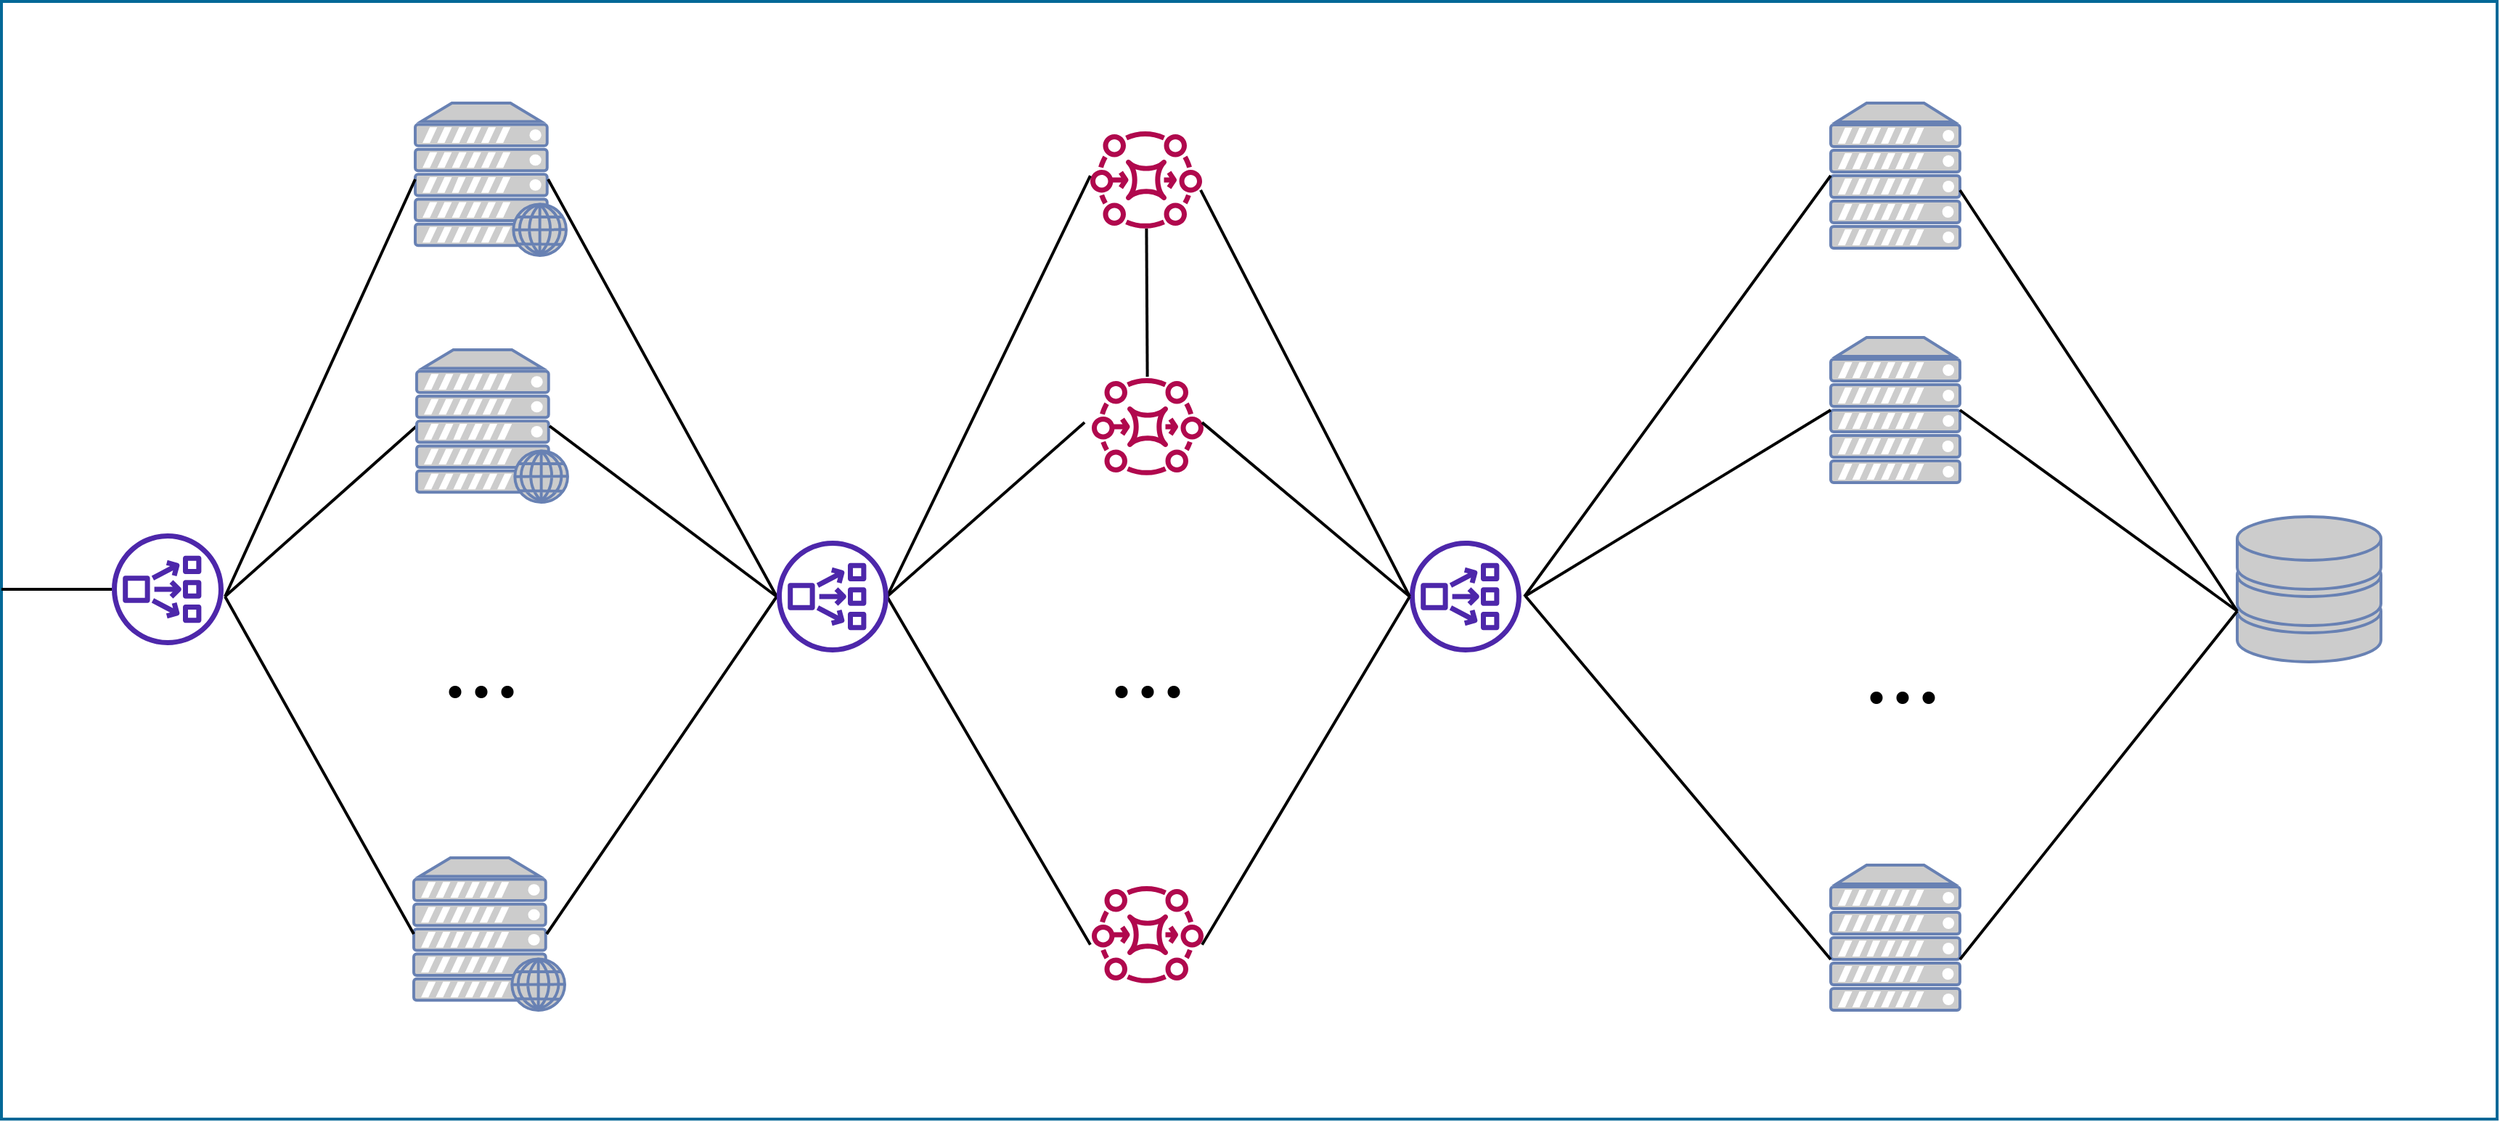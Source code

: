 <mxfile version="20.5.1" type="device"><diagram name="Page-1" id="bfe91b75-5d2c-26a0-9c1d-138518896778"><mxGraphModel dx="2585" dy="786" grid="1" gridSize="10" guides="1" tooltips="1" connect="1" arrows="1" fold="1" page="1" pageScale="1" pageWidth="1100" pageHeight="850" background="none" math="0" shadow="0"><root><mxCell id="0"/><mxCell id="1" parent="0"/><mxCell id="7c3789c024ecab99-81" value="&lt;div&gt;&lt;br&gt;&lt;/div&gt;" style="rounded=0;whiteSpace=wrap;html=1;shadow=0;comic=0;strokeColor=#036897;strokeWidth=2;fillColor=none;fontFamily=Verdana;fontSize=28;fontColor=#6881B3;align=center;arcSize=11;verticalAlign=top;" parent="1" vertex="1"><mxGeometry x="12" y="860" width="1719" height="770" as="geometry"/></mxCell><mxCell id="7c3789c024ecab99-40" style="edgeStyle=none;html=1;labelBackgroundColor=none;endArrow=none;endFill=0;strokeWidth=2;fontFamily=Verdana;fontSize=15;fontColor=#036897;entryX=0;entryY=0.5;entryDx=0;entryDy=0;entryPerimeter=0;rounded=0;" parent="1" target="gDl_lvyBHTJKEu8w1Tck-1" edge="1"><mxGeometry relative="1" as="geometry"><mxPoint x="166" y="1270" as="sourcePoint"/><mxPoint x="400.25" y="1440.59" as="targetPoint"/></mxGeometry></mxCell><mxCell id="gDl_lvyBHTJKEu8w1Tck-1" value="" style="fontColor=#0066CC;verticalAlign=top;verticalLabelPosition=bottom;labelPosition=center;align=center;html=1;outlineConnect=0;fillColor=#CCCCCC;strokeColor=#6881B3;gradientColor=none;gradientDirection=north;strokeWidth=2;shape=mxgraph.networks.web_server;rounded=0;" vertex="1" parent="1"><mxGeometry x="298" y="1100" width="104" height="105" as="geometry"/></mxCell><mxCell id="gDl_lvyBHTJKEu8w1Tck-3" value="" style="fontColor=#0066CC;verticalAlign=top;verticalLabelPosition=bottom;labelPosition=center;align=center;html=1;outlineConnect=0;fillColor=#CCCCCC;strokeColor=#6881B3;gradientColor=none;gradientDirection=north;strokeWidth=2;shape=mxgraph.networks.web_server;rounded=0;" vertex="1" parent="1"><mxGeometry x="297" y="930" width="104" height="105" as="geometry"/></mxCell><mxCell id="gDl_lvyBHTJKEu8w1Tck-4" value="" style="fontColor=#0066CC;verticalAlign=top;verticalLabelPosition=bottom;labelPosition=center;align=center;html=1;outlineConnect=0;fillColor=#CCCCCC;strokeColor=#6881B3;gradientColor=none;gradientDirection=north;strokeWidth=2;shape=mxgraph.networks.web_server;rounded=0;" vertex="1" parent="1"><mxGeometry x="296" y="1450" width="104" height="105" as="geometry"/></mxCell><mxCell id="gDl_lvyBHTJKEu8w1Tck-7" value="" style="endArrow=none;html=1;rounded=0;entryX=0;entryY=0.5;entryDx=0;entryDy=0;entryPerimeter=0;strokeWidth=2;" edge="1" parent="1" target="gDl_lvyBHTJKEu8w1Tck-3"><mxGeometry width="50" height="50" relative="1" as="geometry"><mxPoint x="166" y="1270" as="sourcePoint"/><mxPoint x="86" y="1200" as="targetPoint"/></mxGeometry></mxCell><mxCell id="gDl_lvyBHTJKEu8w1Tck-8" value="" style="endArrow=none;html=1;rounded=0;strokeWidth=2;exitX=0;exitY=0.5;exitDx=0;exitDy=0;exitPerimeter=0;" edge="1" parent="1" source="gDl_lvyBHTJKEu8w1Tck-4"><mxGeometry width="50" height="50" relative="1" as="geometry"><mxPoint x="36" y="1360" as="sourcePoint"/><mxPoint x="166" y="1270" as="targetPoint"/></mxGeometry></mxCell><mxCell id="gDl_lvyBHTJKEu8w1Tck-10" value="&lt;font style=&quot;font-size: 72px;&quot; face=&quot;Times New Roman&quot;&gt;...&lt;/font&gt;" style="text;html=1;strokeColor=none;fillColor=none;align=center;verticalAlign=middle;whiteSpace=wrap;rounded=0;fontSize=36;fontFamily=Helvetica;" vertex="1" parent="1"><mxGeometry x="313" y="1300" width="59" height="30" as="geometry"/></mxCell><mxCell id="gDl_lvyBHTJKEu8w1Tck-12" style="edgeStyle=none;html=1;labelBackgroundColor=none;endArrow=none;endFill=0;strokeWidth=2;fontFamily=Verdana;fontSize=15;fontColor=#036897;exitX=0.88;exitY=0.5;exitDx=0;exitDy=0;exitPerimeter=0;rounded=0;" edge="1" parent="1" source="gDl_lvyBHTJKEu8w1Tck-1"><mxGeometry relative="1" as="geometry"><mxPoint x="516" y="1172.5" as="sourcePoint"/><mxPoint x="546" y="1270" as="targetPoint"/></mxGeometry></mxCell><mxCell id="gDl_lvyBHTJKEu8w1Tck-13" value="" style="endArrow=none;html=1;rounded=0;entryX=0.88;entryY=0.5;entryDx=0;entryDy=0;entryPerimeter=0;strokeWidth=2;" edge="1" parent="1" target="gDl_lvyBHTJKEu8w1Tck-3"><mxGeometry width="50" height="50" relative="1" as="geometry"><mxPoint x="546" y="1270" as="sourcePoint"/><mxPoint x="556" y="1020.0" as="targetPoint"/></mxGeometry></mxCell><mxCell id="gDl_lvyBHTJKEu8w1Tck-14" value="" style="endArrow=none;html=1;rounded=0;strokeWidth=2;exitX=0.88;exitY=0.5;exitDx=0;exitDy=0;exitPerimeter=0;" edge="1" parent="1" source="gDl_lvyBHTJKEu8w1Tck-4"><mxGeometry width="50" height="50" relative="1" as="geometry"><mxPoint x="596" y="1537.5" as="sourcePoint"/><mxPoint x="546" y="1270" as="targetPoint"/></mxGeometry></mxCell><mxCell id="gDl_lvyBHTJKEu8w1Tck-15" value="" style="sketch=0;outlineConnect=0;fontColor=#232F3E;gradientColor=none;fillColor=#B0084D;strokeColor=none;dashed=0;verticalLabelPosition=bottom;verticalAlign=top;align=center;html=1;fontSize=12;fontStyle=0;aspect=fixed;pointerEvents=1;shape=mxgraph.aws4.mq_broker;rounded=0;fontFamily=Times New Roman;" vertex="1" parent="1"><mxGeometry x="762" y="943.5" width="77" height="78" as="geometry"/></mxCell><mxCell id="gDl_lvyBHTJKEu8w1Tck-16" value="" style="sketch=0;outlineConnect=0;fontColor=#232F3E;gradientColor=none;fillColor=#4D27AA;strokeColor=none;dashed=0;verticalLabelPosition=bottom;verticalAlign=top;align=center;html=1;fontSize=12;fontStyle=0;aspect=fixed;pointerEvents=1;shape=mxgraph.aws4.network_load_balancer;rounded=0;fontFamily=Times New Roman;" vertex="1" parent="1"><mxGeometry x="88" y="1226" width="77" height="78" as="geometry"/></mxCell><mxCell id="gDl_lvyBHTJKEu8w1Tck-18" value="" style="sketch=0;outlineConnect=0;fontColor=#232F3E;gradientColor=none;fillColor=#B0084D;strokeColor=none;dashed=0;verticalLabelPosition=bottom;verticalAlign=top;align=center;html=1;fontSize=12;fontStyle=0;aspect=fixed;pointerEvents=1;shape=mxgraph.aws4.mq_broker;rounded=0;fontFamily=Times New Roman;" vertex="1" parent="1"><mxGeometry x="763" y="1113.5" width="77" height="78" as="geometry"/></mxCell><mxCell id="gDl_lvyBHTJKEu8w1Tck-19" value="" style="sketch=0;outlineConnect=0;fontColor=#232F3E;gradientColor=none;fillColor=#B0084D;strokeColor=none;dashed=0;verticalLabelPosition=bottom;verticalAlign=top;align=center;html=1;fontSize=12;fontStyle=0;aspect=fixed;pointerEvents=1;shape=mxgraph.aws4.mq_broker;rounded=0;fontFamily=Times New Roman;" vertex="1" parent="1"><mxGeometry x="763" y="1463.5" width="77" height="78" as="geometry"/></mxCell><mxCell id="gDl_lvyBHTJKEu8w1Tck-20" value="" style="endArrow=none;html=1;rounded=0;strokeWidth=2;fontFamily=Times New Roman;fontSize=72;entryX=0;entryY=0.464;entryDx=0;entryDy=0;entryPerimeter=0;" edge="1" parent="1" target="gDl_lvyBHTJKEu8w1Tck-15"><mxGeometry width="50" height="50" relative="1" as="geometry"><mxPoint x="622" y="1270" as="sourcePoint"/><mxPoint x="756" y="1254" as="targetPoint"/></mxGeometry></mxCell><mxCell id="gDl_lvyBHTJKEu8w1Tck-21" value="" style="endArrow=none;html=1;rounded=0;strokeWidth=2;exitX=-0.013;exitY=0.609;exitDx=0;exitDy=0;exitPerimeter=0;" edge="1" parent="1" source="gDl_lvyBHTJKEu8w1Tck-19"><mxGeometry width="50" height="50" relative="1" as="geometry"><mxPoint x="742" y="1500" as="sourcePoint"/><mxPoint x="622" y="1270" as="targetPoint"/></mxGeometry></mxCell><mxCell id="gDl_lvyBHTJKEu8w1Tck-22" value="&lt;font style=&quot;font-size: 72px;&quot; face=&quot;Times New Roman&quot;&gt;...&lt;/font&gt;" style="text;html=1;strokeColor=none;fillColor=none;align=center;verticalAlign=middle;whiteSpace=wrap;rounded=0;fontSize=36;fontFamily=Helvetica;" vertex="1" parent="1"><mxGeometry x="772" y="1300" width="59" height="30" as="geometry"/></mxCell><mxCell id="gDl_lvyBHTJKEu8w1Tck-23" style="edgeStyle=none;html=1;labelBackgroundColor=none;endArrow=none;endFill=0;strokeWidth=2;fontFamily=Verdana;fontSize=15;fontColor=#036897;rounded=0;exitX=-0.064;exitY=0.464;exitDx=0;exitDy=0;exitPerimeter=0;" edge="1" parent="1" source="gDl_lvyBHTJKEu8w1Tck-18"><mxGeometry relative="1" as="geometry"><mxPoint x="742" y="1150" as="sourcePoint"/><mxPoint x="622" y="1270" as="targetPoint"/></mxGeometry></mxCell><mxCell id="gDl_lvyBHTJKEu8w1Tck-17" value="" style="sketch=0;outlineConnect=0;fontColor=#232F3E;gradientColor=none;fillColor=#4D27AA;strokeColor=none;dashed=0;verticalLabelPosition=bottom;verticalAlign=top;align=center;html=1;fontSize=12;fontStyle=0;aspect=fixed;pointerEvents=1;shape=mxgraph.aws4.network_load_balancer;rounded=0;fontFamily=Times New Roman;" vertex="1" parent="1"><mxGeometry x="546" y="1231" width="77" height="78" as="geometry"/></mxCell><mxCell id="gDl_lvyBHTJKEu8w1Tck-24" value="" style="sketch=0;outlineConnect=0;fontColor=#232F3E;gradientColor=none;fillColor=#4D27AA;strokeColor=none;dashed=0;verticalLabelPosition=bottom;verticalAlign=top;align=center;html=1;fontSize=12;fontStyle=0;aspect=fixed;pointerEvents=1;shape=mxgraph.aws4.network_load_balancer;rounded=0;fontFamily=Times New Roman;" vertex="1" parent="1"><mxGeometry x="982" y="1231" width="77" height="78" as="geometry"/></mxCell><mxCell id="gDl_lvyBHTJKEu8w1Tck-26" value="" style="endArrow=none;html=1;rounded=0;strokeWidth=2;fontFamily=Times New Roman;fontSize=72;exitX=0;exitY=0.5;exitDx=0;exitDy=0;exitPerimeter=0;entryX=0.987;entryY=0.609;entryDx=0;entryDy=0;entryPerimeter=0;" edge="1" parent="1" source="gDl_lvyBHTJKEu8w1Tck-24" target="gDl_lvyBHTJKEu8w1Tck-15"><mxGeometry width="50" height="50" relative="1" as="geometry"><mxPoint x="1082" y="1390" as="sourcePoint"/><mxPoint x="1132" y="1340" as="targetPoint"/></mxGeometry></mxCell><mxCell id="gDl_lvyBHTJKEu8w1Tck-27" value="" style="endArrow=none;html=1;rounded=0;strokeWidth=2;fontFamily=Times New Roman;fontSize=72;" edge="1" parent="1" source="gDl_lvyBHTJKEu8w1Tck-18" target="gDl_lvyBHTJKEu8w1Tck-15"><mxGeometry width="50" height="50" relative="1" as="geometry"><mxPoint x="756" y="1090" as="sourcePoint"/><mxPoint x="796" y="1050" as="targetPoint"/></mxGeometry></mxCell><mxCell id="gDl_lvyBHTJKEu8w1Tck-28" style="edgeStyle=none;html=1;labelBackgroundColor=none;endArrow=none;endFill=0;strokeWidth=2;fontFamily=Verdana;fontSize=15;fontColor=#036897;rounded=0;exitX=0;exitY=0.5;exitDx=0;exitDy=0;exitPerimeter=0;entryX=0.987;entryY=0.609;entryDx=0;entryDy=0;entryPerimeter=0;" edge="1" parent="1" source="gDl_lvyBHTJKEu8w1Tck-24" target="gDl_lvyBHTJKEu8w1Tck-19"><mxGeometry relative="1" as="geometry"><mxPoint x="752" y="1170" as="sourcePoint"/><mxPoint x="832" y="1510" as="targetPoint"/></mxGeometry></mxCell><mxCell id="gDl_lvyBHTJKEu8w1Tck-29" style="edgeStyle=none;html=1;labelBackgroundColor=none;endArrow=none;endFill=0;strokeWidth=2;fontFamily=Verdana;fontSize=15;fontColor=#036897;rounded=0;entryX=0.987;entryY=0.464;entryDx=0;entryDy=0;entryPerimeter=0;" edge="1" parent="1" target="gDl_lvyBHTJKEu8w1Tck-18"><mxGeometry relative="1" as="geometry"><mxPoint x="982" y="1270" as="sourcePoint"/><mxPoint x="732" y="1320" as="targetPoint"/></mxGeometry></mxCell><mxCell id="gDl_lvyBHTJKEu8w1Tck-30" value="" style="fontColor=#0066CC;verticalAlign=top;verticalLabelPosition=bottom;labelPosition=center;align=center;html=1;outlineConnect=0;fillColor=#CCCCCC;strokeColor=#6881B3;gradientColor=none;gradientDirection=north;strokeWidth=2;shape=mxgraph.networks.server;rounded=0;fontFamily=Times New Roman;fontSize=72;" vertex="1" parent="1"><mxGeometry x="1272" y="1091.5" width="89" height="100" as="geometry"/></mxCell><mxCell id="gDl_lvyBHTJKEu8w1Tck-31" value="" style="fontColor=#0066CC;verticalAlign=top;verticalLabelPosition=bottom;labelPosition=center;align=center;html=1;outlineConnect=0;fillColor=#CCCCCC;strokeColor=#6881B3;gradientColor=none;gradientDirection=north;strokeWidth=2;shape=mxgraph.networks.storage;rounded=0;fontFamily=Times New Roman;fontSize=72;" vertex="1" parent="1"><mxGeometry x="1552" y="1215" width="99" height="100" as="geometry"/></mxCell><mxCell id="gDl_lvyBHTJKEu8w1Tck-32" value="" style="fontColor=#0066CC;verticalAlign=top;verticalLabelPosition=bottom;labelPosition=center;align=center;html=1;outlineConnect=0;fillColor=#CCCCCC;strokeColor=#6881B3;gradientColor=none;gradientDirection=north;strokeWidth=2;shape=mxgraph.networks.server;rounded=0;fontFamily=Times New Roman;fontSize=72;" vertex="1" parent="1"><mxGeometry x="1272" y="930" width="89" height="100" as="geometry"/></mxCell><mxCell id="gDl_lvyBHTJKEu8w1Tck-33" value="" style="fontColor=#0066CC;verticalAlign=top;verticalLabelPosition=bottom;labelPosition=center;align=center;html=1;outlineConnect=0;fillColor=#CCCCCC;strokeColor=#6881B3;gradientColor=none;gradientDirection=north;strokeWidth=2;shape=mxgraph.networks.server;rounded=0;fontFamily=Times New Roman;fontSize=72;" vertex="1" parent="1"><mxGeometry x="1272" y="1455" width="89" height="100" as="geometry"/></mxCell><mxCell id="gDl_lvyBHTJKEu8w1Tck-34" value="&lt;font style=&quot;font-size: 72px;&quot; face=&quot;Times New Roman&quot;&gt;...&lt;/font&gt;" style="text;html=1;strokeColor=none;fillColor=none;align=center;verticalAlign=middle;whiteSpace=wrap;rounded=0;fontSize=36;fontFamily=Helvetica;" vertex="1" parent="1"><mxGeometry x="1292" y="1304" width="59" height="30" as="geometry"/></mxCell><mxCell id="gDl_lvyBHTJKEu8w1Tck-35" value="" style="endArrow=none;html=1;rounded=0;strokeWidth=2;fontFamily=Times New Roman;fontSize=72;exitX=0;exitY=0.526;exitDx=0;exitDy=0;exitPerimeter=0;" edge="1" parent="1" source="7c3789c024ecab99-81" target="gDl_lvyBHTJKEu8w1Tck-16"><mxGeometry width="50" height="50" relative="1" as="geometry"><mxPoint x="38" y="1330" as="sourcePoint"/><mxPoint x="88" y="1280" as="targetPoint"/></mxGeometry></mxCell><mxCell id="gDl_lvyBHTJKEu8w1Tck-36" value="" style="endArrow=none;html=1;rounded=0;strokeWidth=2;fontFamily=Times New Roman;fontSize=72;exitX=1.026;exitY=0.5;exitDx=0;exitDy=0;exitPerimeter=0;entryX=0;entryY=0.5;entryDx=0;entryDy=0;entryPerimeter=0;" edge="1" parent="1" source="gDl_lvyBHTJKEu8w1Tck-24" target="gDl_lvyBHTJKEu8w1Tck-32"><mxGeometry width="50" height="50" relative="1" as="geometry"><mxPoint x="992" y="1280" as="sourcePoint"/><mxPoint x="848.986" y="999.994" as="targetPoint"/></mxGeometry></mxCell><mxCell id="gDl_lvyBHTJKEu8w1Tck-37" style="edgeStyle=none;html=1;labelBackgroundColor=none;endArrow=none;endFill=0;strokeWidth=2;fontFamily=Verdana;fontSize=15;fontColor=#036897;rounded=0;exitX=0;exitY=0.5;exitDx=0;exitDy=0;exitPerimeter=0;entryX=1.026;entryY=0.5;entryDx=0;entryDy=0;entryPerimeter=0;" edge="1" parent="1" source="gDl_lvyBHTJKEu8w1Tck-30" target="gDl_lvyBHTJKEu8w1Tck-24"><mxGeometry relative="1" as="geometry"><mxPoint x="1224.01" y="1409.97" as="sourcePoint"/><mxPoint x="1081.996" y="1289.995" as="targetPoint"/></mxGeometry></mxCell><mxCell id="gDl_lvyBHTJKEu8w1Tck-38" style="edgeStyle=none;html=1;labelBackgroundColor=none;endArrow=none;endFill=0;strokeWidth=2;fontFamily=Verdana;fontSize=15;fontColor=#036897;rounded=0;exitX=0;exitY=0.65;exitDx=0;exitDy=0;exitPerimeter=0;" edge="1" parent="1" source="gDl_lvyBHTJKEu8w1Tck-33"><mxGeometry relative="1" as="geometry"><mxPoint x="1194.01" y="1330" as="sourcePoint"/><mxPoint x="1062" y="1270" as="targetPoint"/></mxGeometry></mxCell><mxCell id="gDl_lvyBHTJKEu8w1Tck-39" value="" style="endArrow=none;html=1;rounded=0;strokeWidth=2;fontFamily=Times New Roman;fontSize=72;exitX=0;exitY=0.65;exitDx=0;exitDy=0;exitPerimeter=0;entryX=1;entryY=0.6;entryDx=0;entryDy=0;entryPerimeter=0;" edge="1" parent="1" source="gDl_lvyBHTJKEu8w1Tck-31" target="gDl_lvyBHTJKEu8w1Tck-32"><mxGeometry width="50" height="50" relative="1" as="geometry"><mxPoint x="1321.998" y="1334.0" as="sourcePoint"/><mxPoint x="1531.97" y="1044" as="targetPoint"/></mxGeometry></mxCell><mxCell id="gDl_lvyBHTJKEu8w1Tck-40" style="edgeStyle=none;html=1;labelBackgroundColor=none;endArrow=none;endFill=0;strokeWidth=2;fontFamily=Verdana;fontSize=15;fontColor=#036897;rounded=0;entryX=1;entryY=0.5;entryDx=0;entryDy=0;entryPerimeter=0;" edge="1" parent="1" target="gDl_lvyBHTJKEu8w1Tck-30"><mxGeometry relative="1" as="geometry"><mxPoint x="1552" y="1280" as="sourcePoint"/><mxPoint x="1251.998" y="1354.5" as="targetPoint"/></mxGeometry></mxCell><mxCell id="gDl_lvyBHTJKEu8w1Tck-41" style="edgeStyle=none;html=1;labelBackgroundColor=none;endArrow=none;endFill=0;strokeWidth=2;fontFamily=Verdana;fontSize=15;fontColor=#036897;rounded=0;exitX=1;exitY=0.65;exitDx=0;exitDy=0;exitPerimeter=0;" edge="1" parent="1" source="gDl_lvyBHTJKEu8w1Tck-33"><mxGeometry relative="1" as="geometry"><mxPoint x="1542" y="1463.499" as="sourcePoint"/><mxPoint x="1552" y="1280" as="targetPoint"/></mxGeometry></mxCell></root></mxGraphModel></diagram></mxfile>
